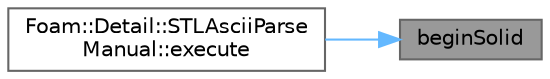 digraph "beginSolid"
{
 // LATEX_PDF_SIZE
  bgcolor="transparent";
  edge [fontname=Helvetica,fontsize=10,labelfontname=Helvetica,labelfontsize=10];
  node [fontname=Helvetica,fontsize=10,shape=box,height=0.2,width=0.4];
  rankdir="RL";
  Node1 [id="Node000001",label="beginSolid",height=0.2,width=0.4,color="gray40", fillcolor="grey60", style="filled", fontcolor="black",tooltip=" "];
  Node1 -> Node2 [id="edge1_Node000001_Node000002",dir="back",color="steelblue1",style="solid",tooltip=" "];
  Node2 [id="Node000002",label="Foam::Detail::STLAsciiParse\lManual::execute",height=0.2,width=0.4,color="grey40", fillcolor="white", style="filled",URL="$classFoam_1_1Detail_1_1STLAsciiParseManual.html#a255f45bfb936b3a08866a4fd784f7258",tooltip=" "];
}
